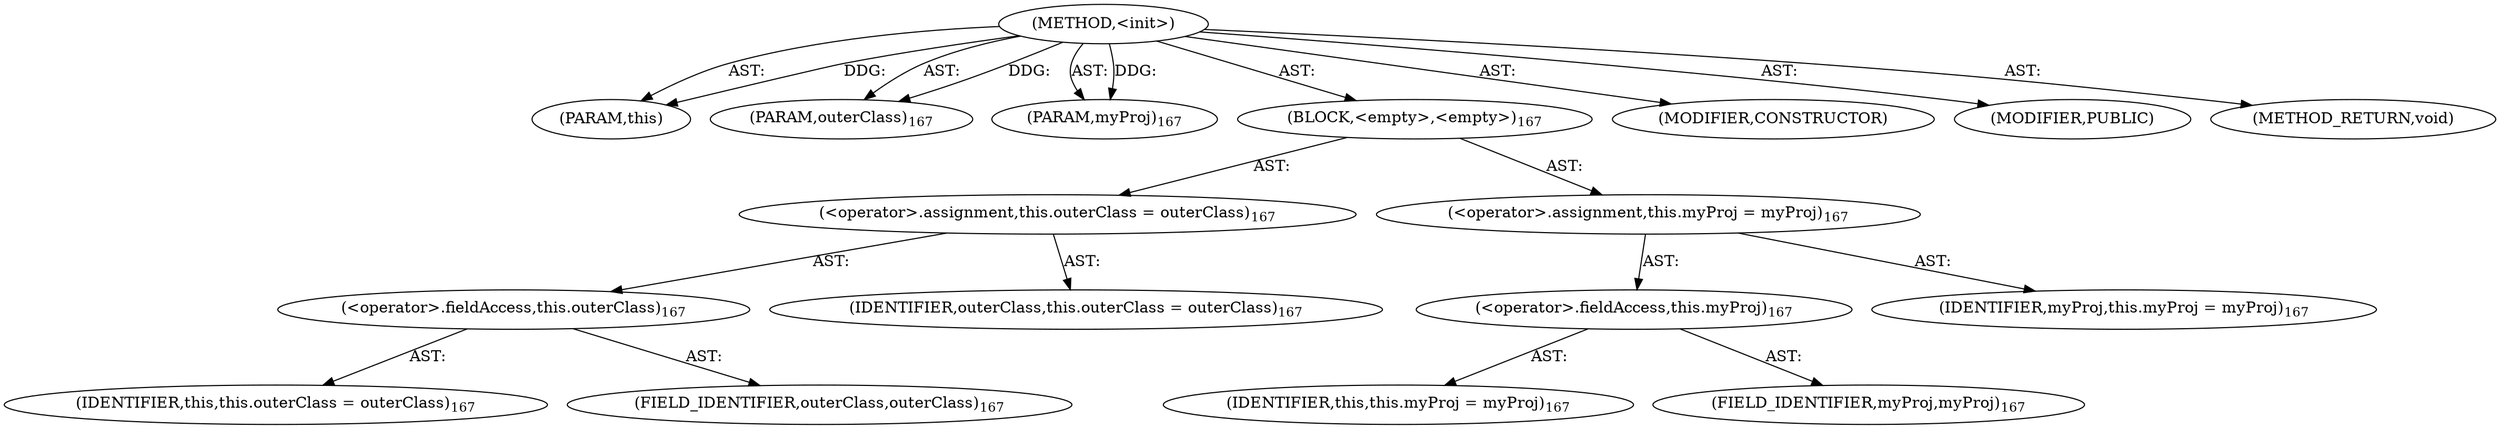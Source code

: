 digraph "&lt;init&gt;" {  
"111669149702" [label = <(METHOD,&lt;init&gt;)> ]
"115964116997" [label = <(PARAM,this)> ]
"115964116998" [label = <(PARAM,outerClass)<SUB>167</SUB>> ]
"115964116999" [label = <(PARAM,myProj)<SUB>167</SUB>> ]
"25769803794" [label = <(BLOCK,&lt;empty&gt;,&lt;empty&gt;)<SUB>167</SUB>> ]
"30064771154" [label = <(&lt;operator&gt;.assignment,this.outerClass = outerClass)<SUB>167</SUB>> ]
"30064771155" [label = <(&lt;operator&gt;.fieldAccess,this.outerClass)<SUB>167</SUB>> ]
"68719476741" [label = <(IDENTIFIER,this,this.outerClass = outerClass)<SUB>167</SUB>> ]
"55834574875" [label = <(FIELD_IDENTIFIER,outerClass,outerClass)<SUB>167</SUB>> ]
"68719476742" [label = <(IDENTIFIER,outerClass,this.outerClass = outerClass)<SUB>167</SUB>> ]
"30064771156" [label = <(&lt;operator&gt;.assignment,this.myProj = myProj)<SUB>167</SUB>> ]
"30064771157" [label = <(&lt;operator&gt;.fieldAccess,this.myProj)<SUB>167</SUB>> ]
"68719476743" [label = <(IDENTIFIER,this,this.myProj = myProj)<SUB>167</SUB>> ]
"55834574876" [label = <(FIELD_IDENTIFIER,myProj,myProj)<SUB>167</SUB>> ]
"68719476744" [label = <(IDENTIFIER,myProj,this.myProj = myProj)<SUB>167</SUB>> ]
"133143986193" [label = <(MODIFIER,CONSTRUCTOR)> ]
"133143986194" [label = <(MODIFIER,PUBLIC)> ]
"128849018886" [label = <(METHOD_RETURN,void)> ]
  "111669149702" -> "115964116997"  [ label = "AST: "] 
  "111669149702" -> "115964116998"  [ label = "AST: "] 
  "111669149702" -> "115964116999"  [ label = "AST: "] 
  "111669149702" -> "25769803794"  [ label = "AST: "] 
  "111669149702" -> "133143986193"  [ label = "AST: "] 
  "111669149702" -> "133143986194"  [ label = "AST: "] 
  "111669149702" -> "128849018886"  [ label = "AST: "] 
  "25769803794" -> "30064771154"  [ label = "AST: "] 
  "25769803794" -> "30064771156"  [ label = "AST: "] 
  "30064771154" -> "30064771155"  [ label = "AST: "] 
  "30064771154" -> "68719476742"  [ label = "AST: "] 
  "30064771155" -> "68719476741"  [ label = "AST: "] 
  "30064771155" -> "55834574875"  [ label = "AST: "] 
  "30064771156" -> "30064771157"  [ label = "AST: "] 
  "30064771156" -> "68719476744"  [ label = "AST: "] 
  "30064771157" -> "68719476743"  [ label = "AST: "] 
  "30064771157" -> "55834574876"  [ label = "AST: "] 
  "111669149702" -> "115964116997"  [ label = "DDG: "] 
  "111669149702" -> "115964116998"  [ label = "DDG: "] 
  "111669149702" -> "115964116999"  [ label = "DDG: "] 
}
